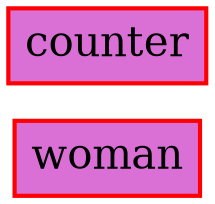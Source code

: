 digraph structs {
	rankdir=LR
	1 [label=woman color=red fillcolor=orchid fontsize=20 penwidth=2 shape=box style=filled]
	7 [label=counter color=red fillcolor=orchid fontsize=20 penwidth=2 shape=box style=filled]
}
